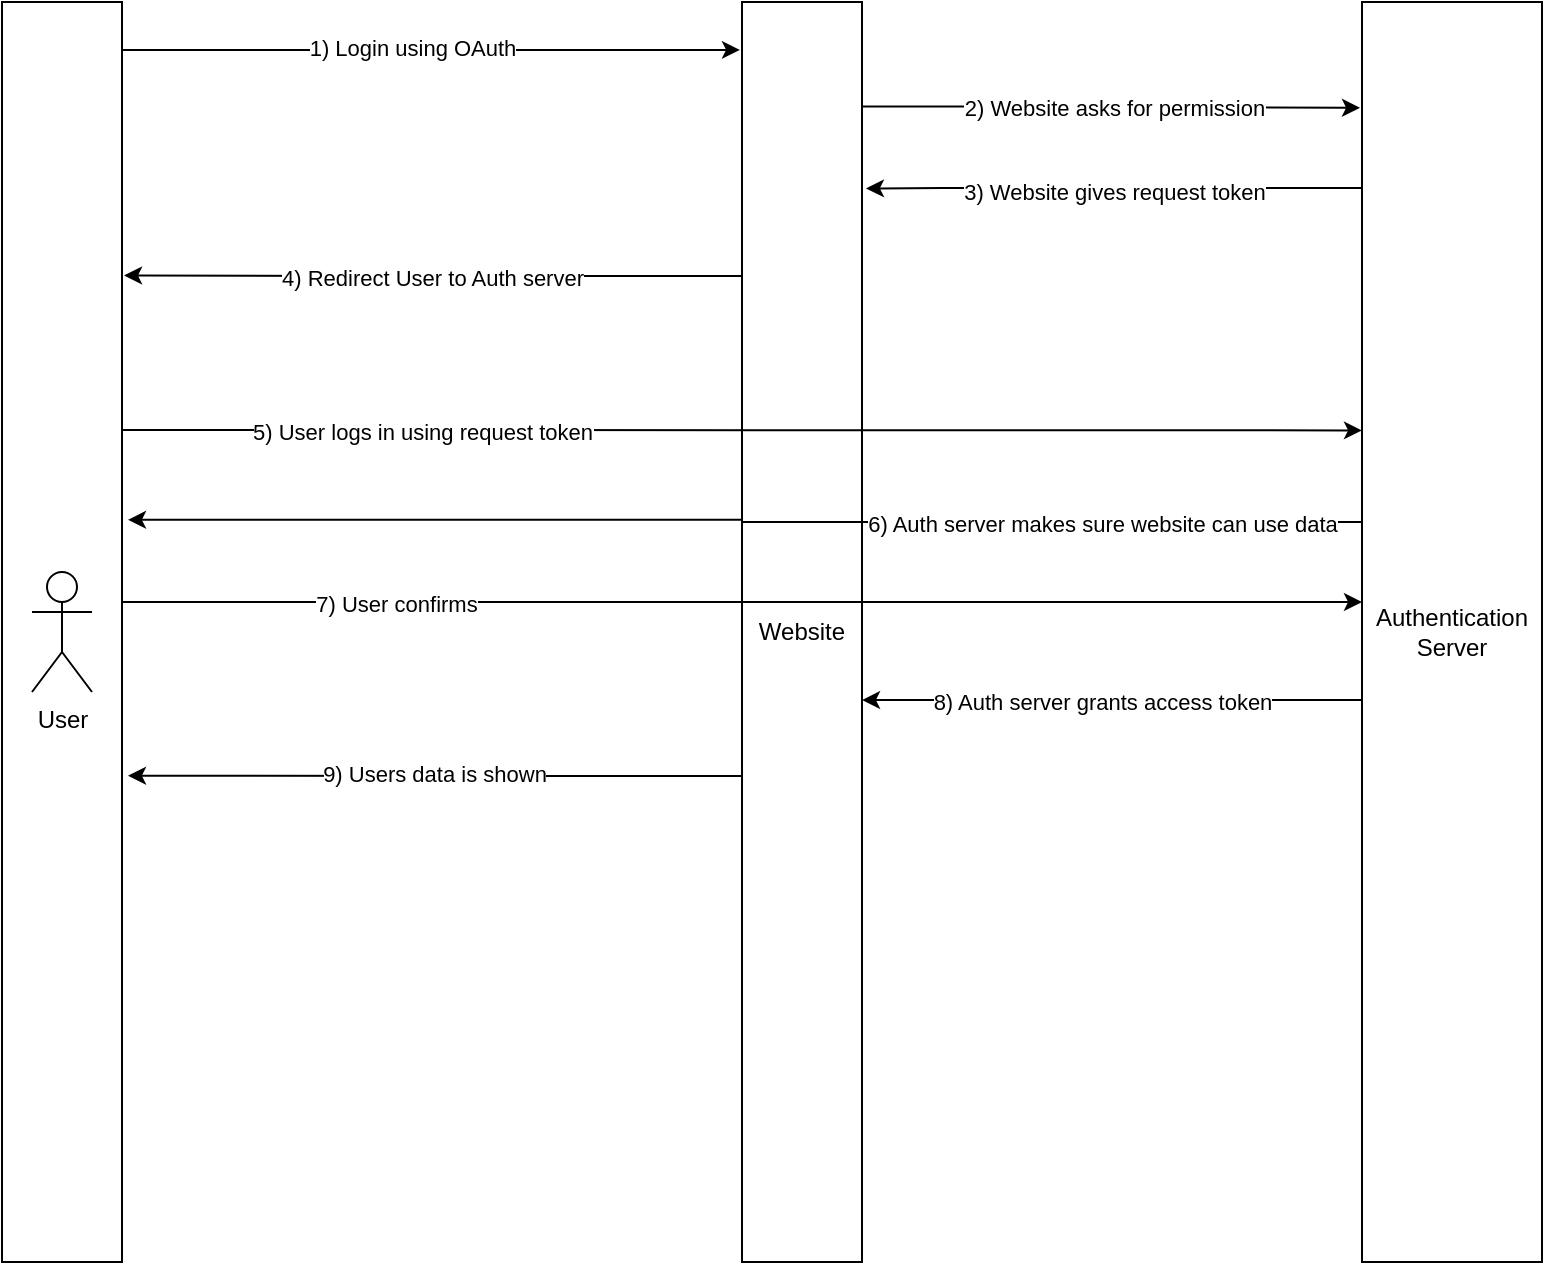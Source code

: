 <mxfile version="24.7.6">
  <diagram name="Page-1" id="s_-U8EeVWvTxnHwVfU4g">
    <mxGraphModel dx="1434" dy="833" grid="1" gridSize="10" guides="1" tooltips="1" connect="1" arrows="1" fold="1" page="1" pageScale="1" pageWidth="850" pageHeight="1100" math="0" shadow="0">
      <root>
        <mxCell id="0" />
        <mxCell id="1" parent="0" />
        <mxCell id="s7waLz4TM_HmJp9gkV3i-12" style="edgeStyle=orthogonalEdgeStyle;rounded=0;orthogonalLoop=1;jettySize=auto;html=1;entryX=-0.011;entryY=0.084;entryDx=0;entryDy=0;exitX=0.95;exitY=0.083;exitDx=0;exitDy=0;exitPerimeter=0;entryPerimeter=0;" edge="1" parent="1" source="s7waLz4TM_HmJp9gkV3i-8" target="s7waLz4TM_HmJp9gkV3i-9">
          <mxGeometry relative="1" as="geometry" />
        </mxCell>
        <mxCell id="s7waLz4TM_HmJp9gkV3i-13" value="2) Website asks for permission" style="edgeLabel;html=1;align=center;verticalAlign=middle;resizable=0;points=[];" vertex="1" connectable="0" parent="s7waLz4TM_HmJp9gkV3i-12">
          <mxGeometry x="0.024" relative="1" as="geometry">
            <mxPoint as="offset" />
          </mxGeometry>
        </mxCell>
        <mxCell id="s7waLz4TM_HmJp9gkV3i-8" value="Website" style="rounded=0;whiteSpace=wrap;html=1;" vertex="1" parent="1">
          <mxGeometry x="410" y="40" width="60" height="630" as="geometry" />
        </mxCell>
        <mxCell id="s7waLz4TM_HmJp9gkV3i-9" value="Authentication Server" style="rounded=0;whiteSpace=wrap;html=1;" vertex="1" parent="1">
          <mxGeometry x="720" y="40" width="90" height="630" as="geometry" />
        </mxCell>
        <mxCell id="s7waLz4TM_HmJp9gkV3i-14" style="edgeStyle=orthogonalEdgeStyle;rounded=0;orthogonalLoop=1;jettySize=auto;html=1;entryX=1.033;entryY=0.148;entryDx=0;entryDy=0;entryPerimeter=0;" edge="1" parent="1" source="s7waLz4TM_HmJp9gkV3i-9" target="s7waLz4TM_HmJp9gkV3i-8">
          <mxGeometry relative="1" as="geometry">
            <Array as="points">
              <mxPoint x="510" y="133" />
              <mxPoint x="510" y="133" />
            </Array>
          </mxGeometry>
        </mxCell>
        <mxCell id="s7waLz4TM_HmJp9gkV3i-15" value="3) Website gives request token" style="edgeLabel;html=1;align=center;verticalAlign=middle;resizable=0;points=[];" vertex="1" connectable="0" parent="s7waLz4TM_HmJp9gkV3i-14">
          <mxGeometry x="-0.0" y="2" relative="1" as="geometry">
            <mxPoint as="offset" />
          </mxGeometry>
        </mxCell>
        <mxCell id="s7waLz4TM_HmJp9gkV3i-30" style="edgeStyle=orthogonalEdgeStyle;rounded=0;orthogonalLoop=1;jettySize=auto;html=1;entryX=0;entryY=0.5;entryDx=0;entryDy=0;" edge="1" parent="1">
          <mxGeometry relative="1" as="geometry">
            <mxPoint x="100" y="340" as="sourcePoint" />
            <mxPoint x="720" y="340" as="targetPoint" />
          </mxGeometry>
        </mxCell>
        <mxCell id="s7waLz4TM_HmJp9gkV3i-31" value="7) User confirms" style="edgeLabel;html=1;align=center;verticalAlign=middle;resizable=0;points=[];" vertex="1" connectable="0" parent="s7waLz4TM_HmJp9gkV3i-30">
          <mxGeometry x="-0.558" y="-1" relative="1" as="geometry">
            <mxPoint as="offset" />
          </mxGeometry>
        </mxCell>
        <mxCell id="s7waLz4TM_HmJp9gkV3i-20" value="" style="rounded=0;whiteSpace=wrap;html=1;" vertex="1" parent="1">
          <mxGeometry x="40" y="40" width="60" height="630" as="geometry" />
        </mxCell>
        <mxCell id="s7waLz4TM_HmJp9gkV3i-21" value="User" style="shape=umlActor;verticalLabelPosition=bottom;verticalAlign=top;html=1;outlineConnect=0;" vertex="1" parent="1">
          <mxGeometry x="55" y="325" width="30" height="60" as="geometry" />
        </mxCell>
        <mxCell id="s7waLz4TM_HmJp9gkV3i-22" style="edgeStyle=orthogonalEdgeStyle;rounded=0;orthogonalLoop=1;jettySize=auto;html=1;entryX=-0.017;entryY=0.038;entryDx=0;entryDy=0;entryPerimeter=0;" edge="1" parent="1" source="s7waLz4TM_HmJp9gkV3i-20" target="s7waLz4TM_HmJp9gkV3i-8">
          <mxGeometry relative="1" as="geometry">
            <Array as="points">
              <mxPoint x="140" y="64" />
              <mxPoint x="140" y="64" />
            </Array>
          </mxGeometry>
        </mxCell>
        <mxCell id="s7waLz4TM_HmJp9gkV3i-23" value="1) Login using OAuth" style="edgeLabel;html=1;align=center;verticalAlign=middle;resizable=0;points=[];" vertex="1" connectable="0" parent="s7waLz4TM_HmJp9gkV3i-22">
          <mxGeometry x="-0.06" y="1" relative="1" as="geometry">
            <mxPoint as="offset" />
          </mxGeometry>
        </mxCell>
        <mxCell id="s7waLz4TM_HmJp9gkV3i-24" style="edgeStyle=orthogonalEdgeStyle;rounded=0;orthogonalLoop=1;jettySize=auto;html=1;entryX=1.017;entryY=0.217;entryDx=0;entryDy=0;entryPerimeter=0;" edge="1" parent="1" source="s7waLz4TM_HmJp9gkV3i-8" target="s7waLz4TM_HmJp9gkV3i-20">
          <mxGeometry relative="1" as="geometry">
            <Array as="points">
              <mxPoint x="210" y="177" />
              <mxPoint x="210" y="177" />
            </Array>
          </mxGeometry>
        </mxCell>
        <mxCell id="s7waLz4TM_HmJp9gkV3i-25" value="4) Redirect User to Auth server" style="edgeLabel;html=1;align=center;verticalAlign=middle;resizable=0;points=[];" vertex="1" connectable="0" parent="s7waLz4TM_HmJp9gkV3i-24">
          <mxGeometry x="0.007" y="1" relative="1" as="geometry">
            <mxPoint as="offset" />
          </mxGeometry>
        </mxCell>
        <mxCell id="s7waLz4TM_HmJp9gkV3i-26" style="edgeStyle=orthogonalEdgeStyle;rounded=0;orthogonalLoop=1;jettySize=auto;html=1;entryX=0;entryY=0.34;entryDx=0;entryDy=0;entryPerimeter=0;" edge="1" parent="1" source="s7waLz4TM_HmJp9gkV3i-20" target="s7waLz4TM_HmJp9gkV3i-9">
          <mxGeometry relative="1" as="geometry">
            <Array as="points">
              <mxPoint x="250" y="254" />
              <mxPoint x="250" y="254" />
            </Array>
          </mxGeometry>
        </mxCell>
        <mxCell id="s7waLz4TM_HmJp9gkV3i-27" value="5) User logs in using request token" style="edgeLabel;html=1;align=center;verticalAlign=middle;resizable=0;points=[];" vertex="1" connectable="0" parent="s7waLz4TM_HmJp9gkV3i-26">
          <mxGeometry x="-0.516" y="-1" relative="1" as="geometry">
            <mxPoint as="offset" />
          </mxGeometry>
        </mxCell>
        <mxCell id="s7waLz4TM_HmJp9gkV3i-28" style="edgeStyle=orthogonalEdgeStyle;rounded=0;orthogonalLoop=1;jettySize=auto;html=1;entryX=1.05;entryY=0.411;entryDx=0;entryDy=0;entryPerimeter=0;" edge="1" parent="1" source="s7waLz4TM_HmJp9gkV3i-9" target="s7waLz4TM_HmJp9gkV3i-20">
          <mxGeometry relative="1" as="geometry">
            <Array as="points">
              <mxPoint x="410" y="300" />
              <mxPoint x="410" y="299" />
            </Array>
          </mxGeometry>
        </mxCell>
        <mxCell id="s7waLz4TM_HmJp9gkV3i-29" value="6) Auth server makes sure website can use data" style="edgeLabel;html=1;align=center;verticalAlign=middle;resizable=0;points=[];" vertex="1" connectable="0" parent="s7waLz4TM_HmJp9gkV3i-28">
          <mxGeometry x="-0.476" y="1" relative="1" as="geometry">
            <mxPoint x="32" as="offset" />
          </mxGeometry>
        </mxCell>
        <mxCell id="s7waLz4TM_HmJp9gkV3i-34" style="edgeStyle=orthogonalEdgeStyle;rounded=0;orthogonalLoop=1;jettySize=auto;html=1;entryX=1;entryY=0.554;entryDx=0;entryDy=0;entryPerimeter=0;" edge="1" parent="1" source="s7waLz4TM_HmJp9gkV3i-9" target="s7waLz4TM_HmJp9gkV3i-8">
          <mxGeometry relative="1" as="geometry">
            <Array as="points">
              <mxPoint x="650" y="389" />
              <mxPoint x="650" y="389" />
            </Array>
          </mxGeometry>
        </mxCell>
        <mxCell id="s7waLz4TM_HmJp9gkV3i-35" value="8) Auth server grants access token" style="edgeLabel;html=1;align=center;verticalAlign=middle;resizable=0;points=[];" vertex="1" connectable="0" parent="s7waLz4TM_HmJp9gkV3i-34">
          <mxGeometry x="0.248" y="1" relative="1" as="geometry">
            <mxPoint x="26" as="offset" />
          </mxGeometry>
        </mxCell>
        <mxCell id="s7waLz4TM_HmJp9gkV3i-36" style="edgeStyle=orthogonalEdgeStyle;rounded=0;orthogonalLoop=1;jettySize=auto;html=1;entryX=1.05;entryY=0.614;entryDx=0;entryDy=0;entryPerimeter=0;" edge="1" parent="1" source="s7waLz4TM_HmJp9gkV3i-8" target="s7waLz4TM_HmJp9gkV3i-20">
          <mxGeometry relative="1" as="geometry">
            <Array as="points">
              <mxPoint x="330" y="427" />
              <mxPoint x="330" y="427" />
            </Array>
          </mxGeometry>
        </mxCell>
        <mxCell id="s7waLz4TM_HmJp9gkV3i-37" value="9) Users data is shown" style="edgeLabel;html=1;align=center;verticalAlign=middle;resizable=0;points=[];" vertex="1" connectable="0" parent="s7waLz4TM_HmJp9gkV3i-36">
          <mxGeometry x="0.003" y="-1" relative="1" as="geometry">
            <mxPoint as="offset" />
          </mxGeometry>
        </mxCell>
      </root>
    </mxGraphModel>
  </diagram>
</mxfile>
